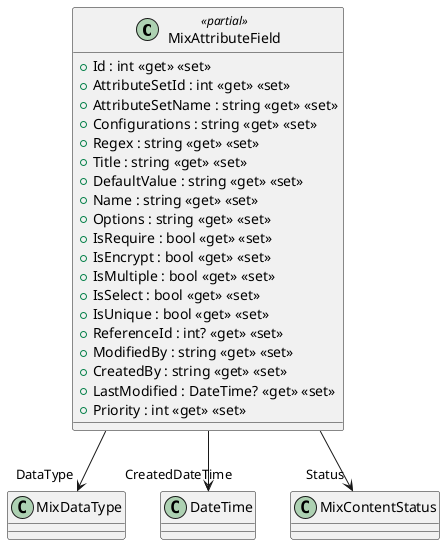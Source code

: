 @startuml
class MixAttributeField <<partial>> {
    + Id : int <<get>> <<set>>
    + AttributeSetId : int <<get>> <<set>>
    + AttributeSetName : string <<get>> <<set>>
    + Configurations : string <<get>> <<set>>
    + Regex : string <<get>> <<set>>
    + Title : string <<get>> <<set>>
    + DefaultValue : string <<get>> <<set>>
    + Name : string <<get>> <<set>>
    + Options : string <<get>> <<set>>
    + IsRequire : bool <<get>> <<set>>
    + IsEncrypt : bool <<get>> <<set>>
    + IsMultiple : bool <<get>> <<set>>
    + IsSelect : bool <<get>> <<set>>
    + IsUnique : bool <<get>> <<set>>
    + ReferenceId : int? <<get>> <<set>>
    + ModifiedBy : string <<get>> <<set>>
    + CreatedBy : string <<get>> <<set>>
    + LastModified : DateTime? <<get>> <<set>>
    + Priority : int <<get>> <<set>>
}
MixAttributeField --> "DataType" MixDataType
MixAttributeField --> "CreatedDateTime" DateTime
MixAttributeField --> "Status" MixContentStatus
@enduml
